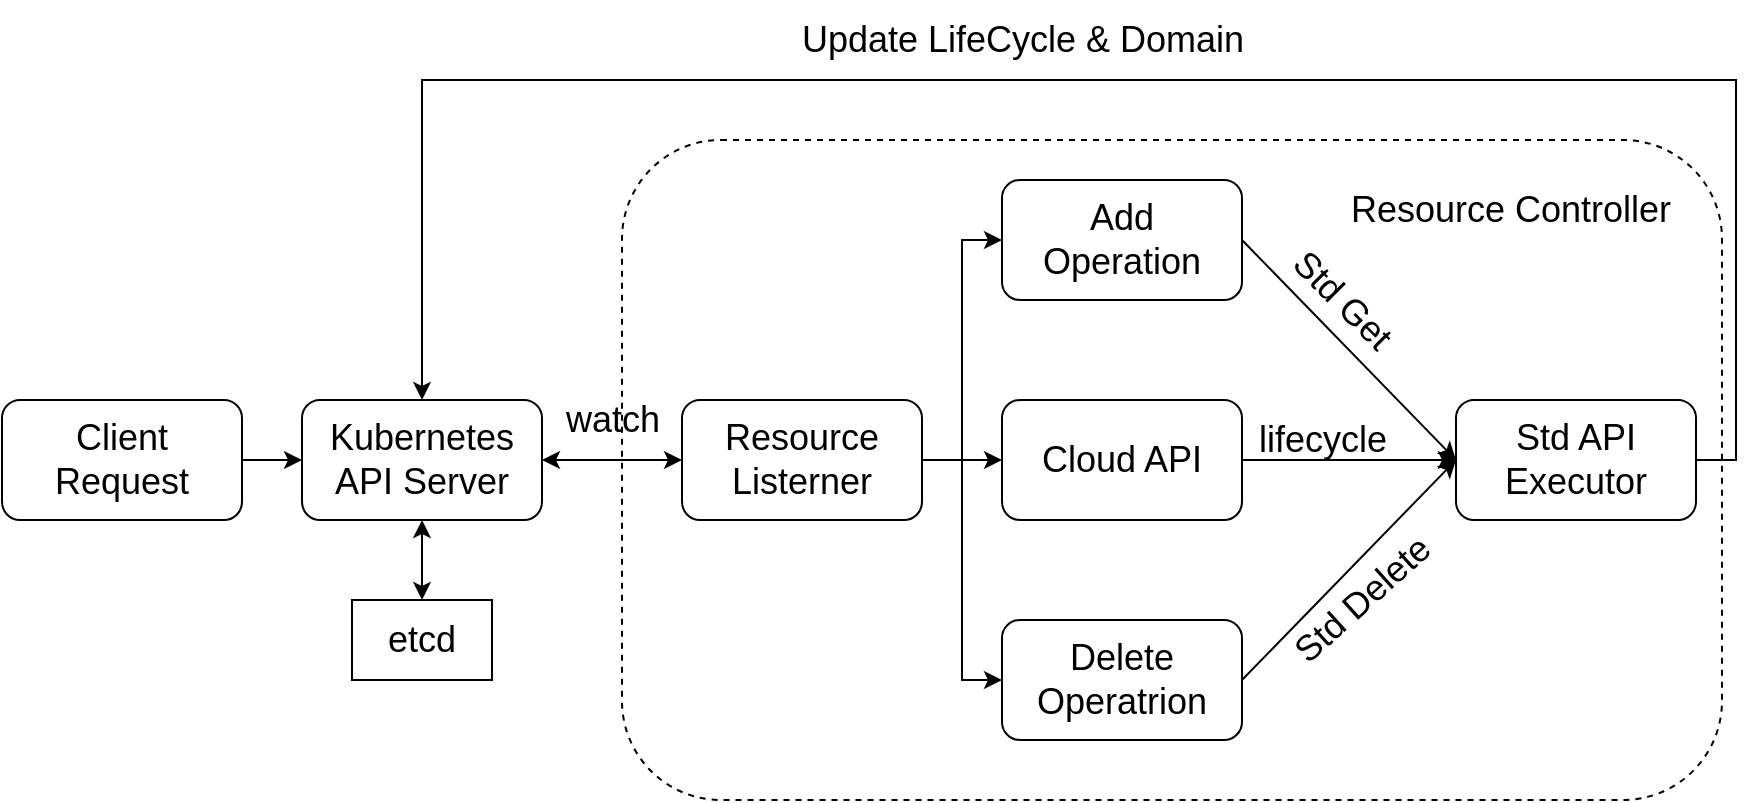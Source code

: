 <mxfile version="20.3.0" type="device"><diagram id="Ummw7Vm-FkARDiTaVdfm" name="第 1 页"><mxGraphModel dx="284" dy="679" grid="1" gridSize="10" guides="1" tooltips="1" connect="1" arrows="1" fold="1" page="1" pageScale="1" pageWidth="827" pageHeight="1169" math="0" shadow="0"><root><mxCell id="0"/><mxCell id="1" parent="0"/><mxCell id="2kJCIgWm8wZH95gM0wTp-37" value="" style="rounded=1;whiteSpace=wrap;html=1;fontSize=18;dashed=1;" vertex="1" parent="1"><mxGeometry x="410" y="160" width="550" height="330" as="geometry"/></mxCell><mxCell id="2kJCIgWm8wZH95gM0wTp-3" value="" style="endArrow=classic;html=1;rounded=0;fontSize=18;exitX=1;exitY=0.5;exitDx=0;exitDy=0;entryX=0;entryY=0.5;entryDx=0;entryDy=0;" edge="1" parent="1"><mxGeometry width="50" height="50" relative="1" as="geometry"><mxPoint x="200" y="320" as="sourcePoint"/><mxPoint x="250" y="320" as="targetPoint"/></mxGeometry></mxCell><mxCell id="2kJCIgWm8wZH95gM0wTp-5" value="etcd" style="rounded=0;whiteSpace=wrap;html=1;fontSize=18;" vertex="1" parent="1"><mxGeometry x="275" y="390" width="70" height="40" as="geometry"/></mxCell><mxCell id="2kJCIgWm8wZH95gM0wTp-7" value="" style="endArrow=classic;startArrow=classic;html=1;rounded=0;fontSize=18;entryX=0.5;entryY=1;entryDx=0;entryDy=0;exitX=0.5;exitY=0;exitDx=0;exitDy=0;" edge="1" parent="1" source="2kJCIgWm8wZH95gM0wTp-5"><mxGeometry width="50" height="50" relative="1" as="geometry"><mxPoint x="300" y="390" as="sourcePoint"/><mxPoint x="310" y="350" as="targetPoint"/></mxGeometry></mxCell><mxCell id="2kJCIgWm8wZH95gM0wTp-10" value="" style="endArrow=classic;startArrow=classic;html=1;rounded=0;fontSize=18;exitX=1;exitY=0.5;exitDx=0;exitDy=0;entryX=0;entryY=0.5;entryDx=0;entryDy=0;" edge="1" parent="1"><mxGeometry width="50" height="50" relative="1" as="geometry"><mxPoint x="370" y="320" as="sourcePoint"/><mxPoint x="440" y="320" as="targetPoint"/></mxGeometry></mxCell><mxCell id="2kJCIgWm8wZH95gM0wTp-12" value="watch" style="text;html=1;align=center;verticalAlign=middle;resizable=0;points=[];autosize=1;strokeColor=none;fillColor=none;fontSize=18;" vertex="1" parent="1"><mxGeometry x="370" y="280" width="70" height="40" as="geometry"/></mxCell><mxCell id="2kJCIgWm8wZH95gM0wTp-20" style="edgeStyle=orthogonalEdgeStyle;rounded=0;orthogonalLoop=1;jettySize=auto;html=1;exitX=1;exitY=0.5;exitDx=0;exitDy=0;entryX=0;entryY=0.5;entryDx=0;entryDy=0;fontSize=18;" edge="1" parent="1" source="2kJCIgWm8wZH95gM0wTp-13" target="2kJCIgWm8wZH95gM0wTp-17"><mxGeometry relative="1" as="geometry"/></mxCell><mxCell id="2kJCIgWm8wZH95gM0wTp-21" style="edgeStyle=orthogonalEdgeStyle;rounded=0;orthogonalLoop=1;jettySize=auto;html=1;exitX=1;exitY=0.5;exitDx=0;exitDy=0;entryX=0;entryY=0.5;entryDx=0;entryDy=0;fontSize=18;" edge="1" parent="1" source="2kJCIgWm8wZH95gM0wTp-13" target="2kJCIgWm8wZH95gM0wTp-19"><mxGeometry relative="1" as="geometry"/></mxCell><mxCell id="2kJCIgWm8wZH95gM0wTp-22" style="edgeStyle=orthogonalEdgeStyle;rounded=0;orthogonalLoop=1;jettySize=auto;html=1;exitX=1;exitY=0.5;exitDx=0;exitDy=0;entryX=0;entryY=0.5;entryDx=0;entryDy=0;fontSize=18;" edge="1" parent="1" source="2kJCIgWm8wZH95gM0wTp-13" target="2kJCIgWm8wZH95gM0wTp-18"><mxGeometry relative="1" as="geometry"/></mxCell><mxCell id="2kJCIgWm8wZH95gM0wTp-13" value="Resource Listerner" style="rounded=1;whiteSpace=wrap;html=1;fontSize=18;" vertex="1" parent="1"><mxGeometry x="440" y="290" width="120" height="60" as="geometry"/></mxCell><mxCell id="2kJCIgWm8wZH95gM0wTp-15" value="Client Request" style="rounded=1;whiteSpace=wrap;html=1;fontSize=18;" vertex="1" parent="1"><mxGeometry x="100" y="290" width="120" height="60" as="geometry"/></mxCell><mxCell id="2kJCIgWm8wZH95gM0wTp-16" value="Kubernetes API Server" style="rounded=1;whiteSpace=wrap;html=1;fontSize=18;" vertex="1" parent="1"><mxGeometry x="250" y="290" width="120" height="60" as="geometry"/></mxCell><mxCell id="2kJCIgWm8wZH95gM0wTp-17" value="Add &lt;br&gt;Operation" style="rounded=1;whiteSpace=wrap;html=1;fontSize=18;" vertex="1" parent="1"><mxGeometry x="600" y="180" width="120" height="60" as="geometry"/></mxCell><mxCell id="2kJCIgWm8wZH95gM0wTp-18" value="Delete Operatrion" style="rounded=1;whiteSpace=wrap;html=1;fontSize=18;" vertex="1" parent="1"><mxGeometry x="600" y="400" width="120" height="60" as="geometry"/></mxCell><mxCell id="2kJCIgWm8wZH95gM0wTp-31" style="edgeStyle=orthogonalEdgeStyle;rounded=0;orthogonalLoop=1;jettySize=auto;html=1;exitX=1;exitY=0.5;exitDx=0;exitDy=0;entryX=0;entryY=0.5;entryDx=0;entryDy=0;fontSize=18;" edge="1" parent="1" source="2kJCIgWm8wZH95gM0wTp-19" target="2kJCIgWm8wZH95gM0wTp-25"><mxGeometry relative="1" as="geometry"/></mxCell><mxCell id="2kJCIgWm8wZH95gM0wTp-19" value="Cloud API" style="rounded=1;whiteSpace=wrap;html=1;fontSize=18;" vertex="1" parent="1"><mxGeometry x="600" y="290" width="120" height="60" as="geometry"/></mxCell><mxCell id="2kJCIgWm8wZH95gM0wTp-35" style="edgeStyle=orthogonalEdgeStyle;rounded=0;orthogonalLoop=1;jettySize=auto;html=1;exitX=1;exitY=0.5;exitDx=0;exitDy=0;entryX=0.5;entryY=0;entryDx=0;entryDy=0;fontSize=18;" edge="1" parent="1" source="2kJCIgWm8wZH95gM0wTp-25" target="2kJCIgWm8wZH95gM0wTp-16"><mxGeometry relative="1" as="geometry"><Array as="points"><mxPoint x="967" y="320"/><mxPoint x="967" y="130"/><mxPoint x="310" y="130"/></Array></mxGeometry></mxCell><mxCell id="2kJCIgWm8wZH95gM0wTp-25" value="Std API Executor" style="rounded=1;whiteSpace=wrap;html=1;fontSize=18;" vertex="1" parent="1"><mxGeometry x="827" y="290" width="120" height="60" as="geometry"/></mxCell><mxCell id="2kJCIgWm8wZH95gM0wTp-29" value="" style="endArrow=classic;html=1;rounded=0;fontSize=18;exitX=1;exitY=0.5;exitDx=0;exitDy=0;entryX=0;entryY=0.5;entryDx=0;entryDy=0;" edge="1" parent="1" source="2kJCIgWm8wZH95gM0wTp-17" target="2kJCIgWm8wZH95gM0wTp-25"><mxGeometry width="50" height="50" relative="1" as="geometry"><mxPoint x="540" y="330" as="sourcePoint"/><mxPoint x="590" y="280" as="targetPoint"/></mxGeometry></mxCell><mxCell id="2kJCIgWm8wZH95gM0wTp-30" value="Std Get" style="text;html=1;align=center;verticalAlign=middle;resizable=0;points=[];autosize=1;strokeColor=none;fillColor=none;fontSize=18;rotation=45;" vertex="1" parent="1"><mxGeometry x="730" y="220" width="80" height="40" as="geometry"/></mxCell><mxCell id="2kJCIgWm8wZH95gM0wTp-32" value="lifecycle" style="text;html=1;align=center;verticalAlign=middle;resizable=0;points=[];autosize=1;strokeColor=none;fillColor=none;fontSize=18;" vertex="1" parent="1"><mxGeometry x="715" y="290" width="90" height="40" as="geometry"/></mxCell><mxCell id="2kJCIgWm8wZH95gM0wTp-33" value="" style="endArrow=classic;html=1;rounded=0;fontSize=18;exitX=1;exitY=0.5;exitDx=0;exitDy=0;entryX=0;entryY=0.5;entryDx=0;entryDy=0;" edge="1" parent="1" source="2kJCIgWm8wZH95gM0wTp-18" target="2kJCIgWm8wZH95gM0wTp-25"><mxGeometry width="50" height="50" relative="1" as="geometry"><mxPoint x="540" y="230" as="sourcePoint"/><mxPoint x="590" y="180" as="targetPoint"/></mxGeometry></mxCell><mxCell id="2kJCIgWm8wZH95gM0wTp-34" value="Std Delete" style="text;html=1;align=center;verticalAlign=middle;resizable=0;points=[];autosize=1;strokeColor=none;fillColor=none;fontSize=18;rotation=-42;" vertex="1" parent="1"><mxGeometry x="725" y="370" width="110" height="40" as="geometry"/></mxCell><mxCell id="2kJCIgWm8wZH95gM0wTp-36" value="Update LifeCycle &amp;amp; Domain" style="text;html=1;align=center;verticalAlign=middle;resizable=0;points=[];autosize=1;strokeColor=none;fillColor=none;fontSize=18;" vertex="1" parent="1"><mxGeometry x="490" y="90" width="240" height="40" as="geometry"/></mxCell><mxCell id="2kJCIgWm8wZH95gM0wTp-38" value="Resource Controller" style="text;html=1;strokeColor=none;fillColor=none;align=center;verticalAlign=middle;whiteSpace=wrap;rounded=0;dashed=1;fontSize=18;" vertex="1" parent="1"><mxGeometry x="762" y="180" width="185" height="30" as="geometry"/></mxCell></root></mxGraphModel></diagram></mxfile>